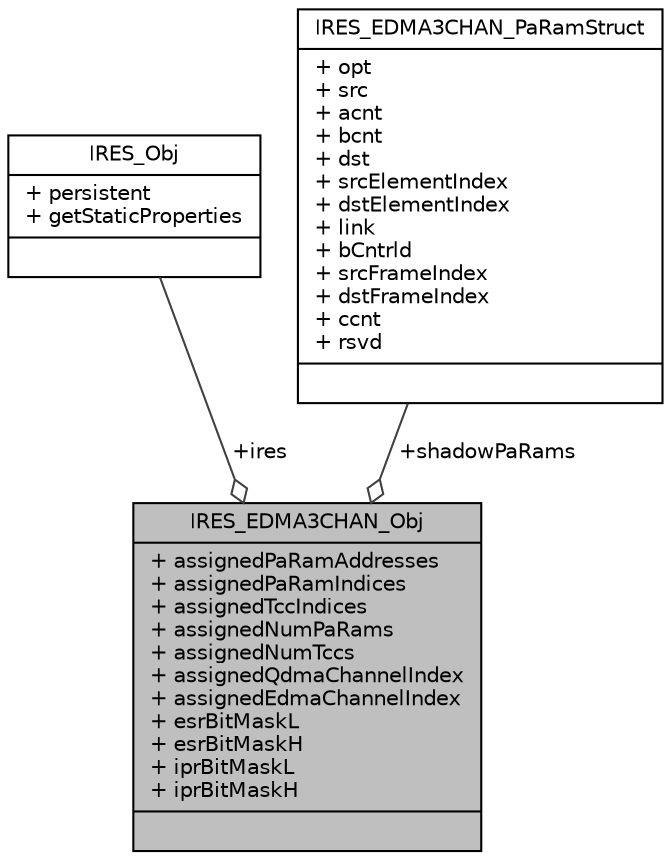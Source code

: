 digraph "IRES_EDMA3CHAN_Obj"
{
  edge [fontname="Helvetica",fontsize="10",labelfontname="Helvetica",labelfontsize="10"];
  node [fontname="Helvetica",fontsize="10",shape=record];
  Node1 [label="{IRES_EDMA3CHAN_Obj\n|+ assignedPaRamAddresses\l+ assignedPaRamIndices\l+ assignedTccIndices\l+ assignedNumPaRams\l+ assignedNumTccs\l+ assignedQdmaChannelIndex\l+ assignedEdmaChannelIndex\l+ esrBitMaskL\l+ esrBitMaskH\l+ iprBitMaskL\l+ iprBitMaskH\l|}",height=0.2,width=0.4,color="black", fillcolor="grey75", style="filled", fontcolor="black"];
  Node2 -> Node1 [color="grey25",fontsize="10",style="solid",label=" +ires" ,arrowhead="odiamond",fontname="Helvetica"];
  Node2 [label="{IRES_Obj\n|+ persistent\l+ getStaticProperties\l|}",height=0.2,width=0.4,color="black", fillcolor="white", style="filled",URL="$struct_i_r_e_s___obj.html",tooltip="IRES_Obj holds the private state associated with each logical resource. "];
  Node3 -> Node1 [color="grey25",fontsize="10",style="solid",label=" +shadowPaRams" ,arrowhead="odiamond",fontname="Helvetica"];
  Node3 [label="{IRES_EDMA3CHAN_PaRamStruct\n|+ opt\l+ src\l+ acnt\l+ bcnt\l+ dst\l+ srcElementIndex\l+ dstElementIndex\l+ link\l+ bCntrld\l+ srcFrameIndex\l+ dstFrameIndex\l+ ccnt\l+ rsvd\l|}",height=0.2,width=0.4,color="black", fillcolor="white", style="filled",URL="$struct_i_r_e_s___e_d_m_a3_c_h_a_n___pa_ram_struct.html",tooltip="Representation of actual PaRam hardware registers. "];
}
